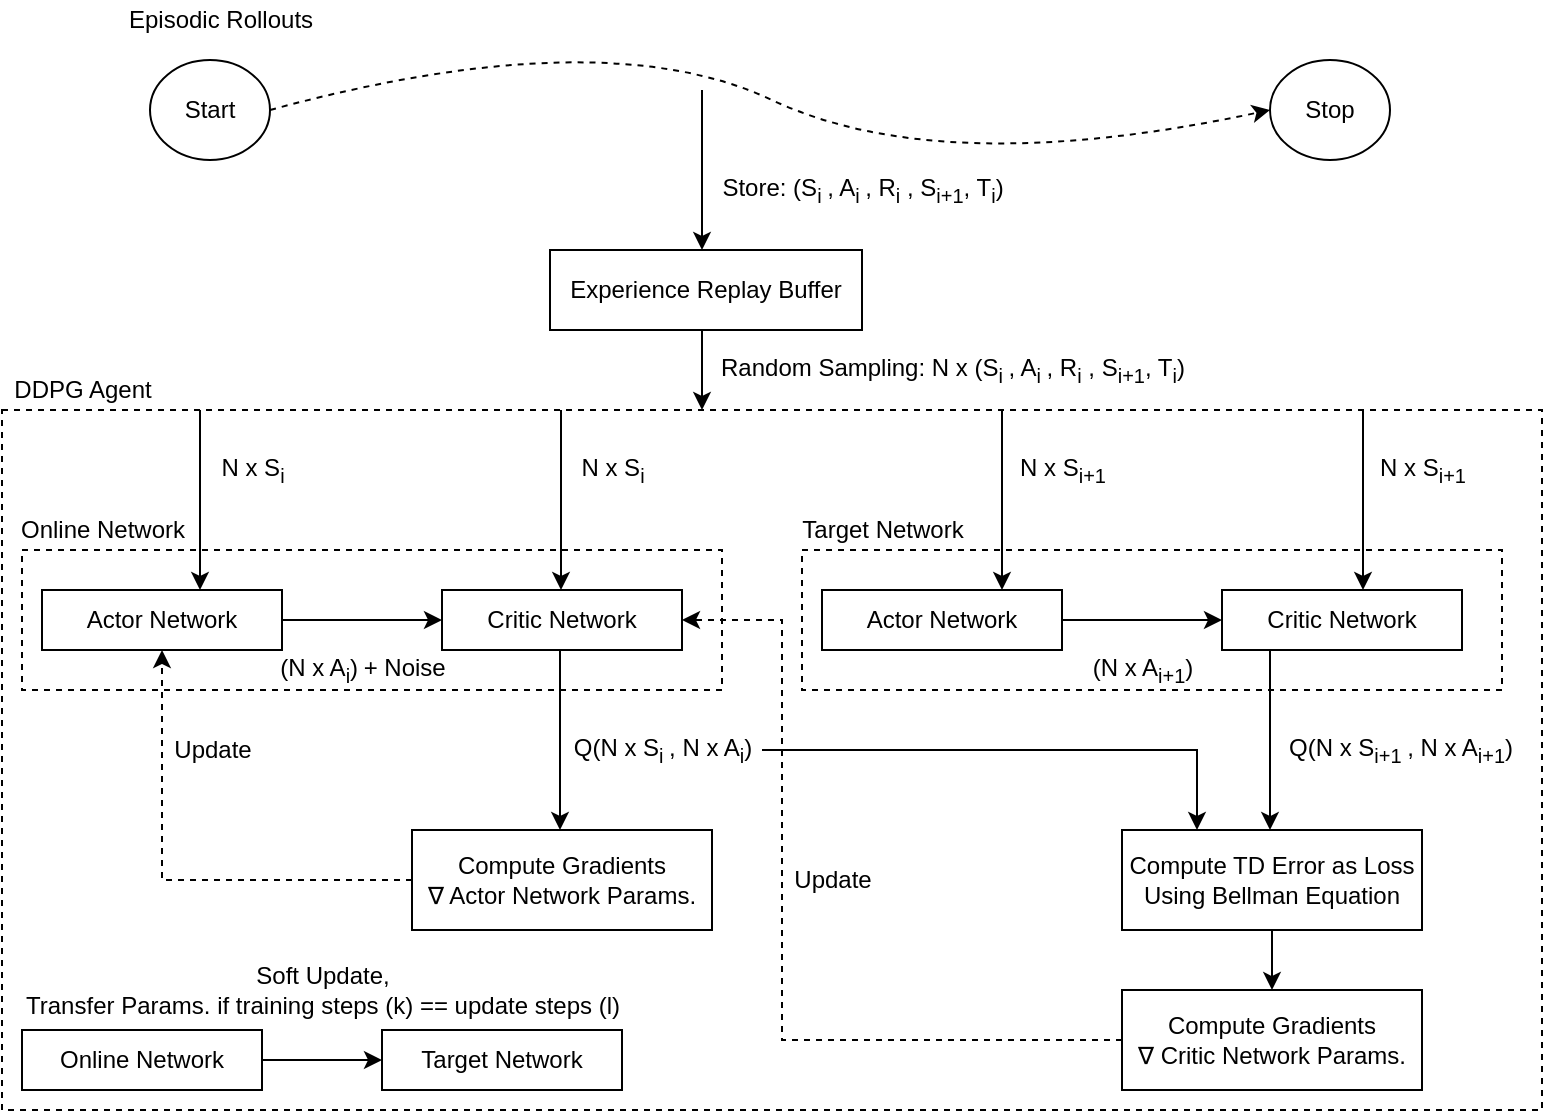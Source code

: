 <mxfile version="16.5.2" type="device"><diagram id="kTRMjmsaQn8JlxM7AO75" name="Page-1"><mxGraphModel dx="1422" dy="786" grid="1" gridSize="10" guides="1" tooltips="1" connect="1" arrows="1" fold="1" page="1" pageScale="1" pageWidth="827" pageHeight="1169" math="0" shadow="0"><root><mxCell id="0"/><mxCell id="1" parent="0"/><mxCell id="9P8VMHmREc_Mkh1Rg7YN-19" value="" style="rounded=0;whiteSpace=wrap;html=1;dashed=1;" vertex="1" parent="1"><mxGeometry x="40" y="310" width="770" height="350" as="geometry"/></mxCell><mxCell id="9P8VMHmREc_Mkh1Rg7YN-13" value="" style="rounded=0;whiteSpace=wrap;html=1;dashed=1;" vertex="1" parent="1"><mxGeometry x="50" y="380" width="350" height="70" as="geometry"/></mxCell><mxCell id="9P8VMHmREc_Mkh1Rg7YN-2" value="Episodic Rollouts" style="text;html=1;align=center;verticalAlign=middle;resizable=0;points=[];autosize=1;strokeColor=none;fillColor=none;" vertex="1" parent="1"><mxGeometry x="94" y="105" width="110" height="20" as="geometry"/></mxCell><mxCell id="9P8VMHmREc_Mkh1Rg7YN-3" value="Start" style="ellipse;whiteSpace=wrap;html=1;" vertex="1" parent="1"><mxGeometry x="114" y="135" width="60" height="50" as="geometry"/></mxCell><mxCell id="9P8VMHmREc_Mkh1Rg7YN-4" value="Stop" style="ellipse;whiteSpace=wrap;html=1;" vertex="1" parent="1"><mxGeometry x="674" y="135" width="60" height="50" as="geometry"/></mxCell><mxCell id="9P8VMHmREc_Mkh1Rg7YN-5" value="" style="curved=1;endArrow=classic;html=1;rounded=0;entryX=0;entryY=0.5;entryDx=0;entryDy=0;exitX=1;exitY=0.5;exitDx=0;exitDy=0;dashed=1;" edge="1" parent="1" source="9P8VMHmREc_Mkh1Rg7YN-3" target="9P8VMHmREc_Mkh1Rg7YN-4"><mxGeometry width="50" height="50" relative="1" as="geometry"><mxPoint x="390" y="445" as="sourcePoint"/><mxPoint x="440" y="395" as="targetPoint"/><Array as="points"><mxPoint x="340" y="115"/><mxPoint x="510" y="195"/></Array></mxGeometry></mxCell><mxCell id="9P8VMHmREc_Mkh1Rg7YN-6" value="Experience Replay Buffer" style="rounded=0;whiteSpace=wrap;html=1;" vertex="1" parent="1"><mxGeometry x="314" y="230" width="156" height="40" as="geometry"/></mxCell><mxCell id="9P8VMHmREc_Mkh1Rg7YN-7" value="" style="endArrow=classic;html=1;rounded=0;" edge="1" parent="1"><mxGeometry width="50" height="50" relative="1" as="geometry"><mxPoint x="390" y="150" as="sourcePoint"/><mxPoint x="390" y="230" as="targetPoint"/></mxGeometry></mxCell><mxCell id="9P8VMHmREc_Mkh1Rg7YN-8" value="Store: (S&lt;sub&gt;i &lt;/sub&gt;, A&lt;sub&gt;i&amp;nbsp;&lt;/sub&gt;, R&lt;sub&gt;i&lt;/sub&gt; , S&lt;sub&gt;i+1&lt;/sub&gt;, T&lt;sub&gt;i&lt;/sub&gt;)" style="text;html=1;align=center;verticalAlign=middle;resizable=0;points=[];autosize=1;strokeColor=none;fillColor=none;" vertex="1" parent="1"><mxGeometry x="390" y="190" width="160" height="20" as="geometry"/></mxCell><mxCell id="9P8VMHmREc_Mkh1Rg7YN-9" value="" style="endArrow=classic;html=1;rounded=0;" edge="1" parent="1"><mxGeometry width="50" height="50" relative="1" as="geometry"><mxPoint x="390" y="270" as="sourcePoint"/><mxPoint x="390" y="310" as="targetPoint"/></mxGeometry></mxCell><mxCell id="9P8VMHmREc_Mkh1Rg7YN-10" value="Random Sampling: N x (S&lt;sub&gt;i &lt;/sub&gt;, A&lt;sub&gt;i&amp;nbsp;&lt;/sub&gt;, R&lt;sub&gt;i&lt;/sub&gt; , S&lt;sub&gt;i+1&lt;/sub&gt;, T&lt;sub&gt;i&lt;/sub&gt;)" style="text;html=1;align=center;verticalAlign=middle;resizable=0;points=[];autosize=1;strokeColor=none;fillColor=none;" vertex="1" parent="1"><mxGeometry x="390" y="280" width="250" height="20" as="geometry"/></mxCell><mxCell id="9P8VMHmREc_Mkh1Rg7YN-30" style="edgeStyle=orthogonalEdgeStyle;rounded=0;orthogonalLoop=1;jettySize=auto;html=1;exitX=1;exitY=0.5;exitDx=0;exitDy=0;" edge="1" parent="1" source="9P8VMHmREc_Mkh1Rg7YN-11" target="9P8VMHmREc_Mkh1Rg7YN-12"><mxGeometry relative="1" as="geometry"/></mxCell><mxCell id="9P8VMHmREc_Mkh1Rg7YN-11" value="Actor Network" style="rounded=0;whiteSpace=wrap;html=1;" vertex="1" parent="1"><mxGeometry x="60" y="400" width="120" height="30" as="geometry"/></mxCell><mxCell id="9P8VMHmREc_Mkh1Rg7YN-12" value="Critic Network" style="rounded=0;whiteSpace=wrap;html=1;" vertex="1" parent="1"><mxGeometry x="260" y="400" width="120" height="30" as="geometry"/></mxCell><mxCell id="9P8VMHmREc_Mkh1Rg7YN-14" value="Online Network" style="text;html=1;align=center;verticalAlign=middle;resizable=0;points=[];autosize=1;strokeColor=none;fillColor=none;" vertex="1" parent="1"><mxGeometry x="40" y="360" width="100" height="20" as="geometry"/></mxCell><mxCell id="9P8VMHmREc_Mkh1Rg7YN-15" value="" style="rounded=0;whiteSpace=wrap;html=1;dashed=1;" vertex="1" parent="1"><mxGeometry x="440" y="380" width="350" height="70" as="geometry"/></mxCell><mxCell id="9P8VMHmREc_Mkh1Rg7YN-37" style="edgeStyle=orthogonalEdgeStyle;rounded=0;orthogonalLoop=1;jettySize=auto;html=1;exitX=1;exitY=0.5;exitDx=0;exitDy=0;fontSize=12;fontColor=#000000;" edge="1" parent="1" source="9P8VMHmREc_Mkh1Rg7YN-16" target="9P8VMHmREc_Mkh1Rg7YN-17"><mxGeometry relative="1" as="geometry"/></mxCell><mxCell id="9P8VMHmREc_Mkh1Rg7YN-16" value="Actor Network" style="rounded=0;whiteSpace=wrap;html=1;" vertex="1" parent="1"><mxGeometry x="450" y="400" width="120" height="30" as="geometry"/></mxCell><mxCell id="9P8VMHmREc_Mkh1Rg7YN-17" value="Critic Network" style="rounded=0;whiteSpace=wrap;html=1;" vertex="1" parent="1"><mxGeometry x="650" y="400" width="120" height="30" as="geometry"/></mxCell><mxCell id="9P8VMHmREc_Mkh1Rg7YN-18" value="Target Network" style="text;html=1;align=center;verticalAlign=middle;resizable=0;points=[];autosize=1;strokeColor=none;fillColor=none;" vertex="1" parent="1"><mxGeometry x="430" y="360" width="100" height="20" as="geometry"/></mxCell><mxCell id="9P8VMHmREc_Mkh1Rg7YN-20" value="" style="endArrow=classic;html=1;rounded=0;" edge="1" parent="1"><mxGeometry width="50" height="50" relative="1" as="geometry"><mxPoint x="139" y="310" as="sourcePoint"/><mxPoint x="139" y="400" as="targetPoint"/></mxGeometry></mxCell><mxCell id="9P8VMHmREc_Mkh1Rg7YN-21" value="" style="endArrow=classic;html=1;rounded=0;" edge="1" parent="1"><mxGeometry width="50" height="50" relative="1" as="geometry"><mxPoint x="319.5" y="310" as="sourcePoint"/><mxPoint x="319.5" y="400" as="targetPoint"/></mxGeometry></mxCell><mxCell id="9P8VMHmREc_Mkh1Rg7YN-22" value="" style="endArrow=classic;html=1;rounded=0;" edge="1" parent="1"><mxGeometry width="50" height="50" relative="1" as="geometry"><mxPoint x="540" y="310" as="sourcePoint"/><mxPoint x="540" y="400" as="targetPoint"/></mxGeometry></mxCell><mxCell id="9P8VMHmREc_Mkh1Rg7YN-23" value="" style="endArrow=classic;html=1;rounded=0;" edge="1" parent="1"><mxGeometry width="50" height="50" relative="1" as="geometry"><mxPoint x="720.5" y="310" as="sourcePoint"/><mxPoint x="720.5" y="400" as="targetPoint"/></mxGeometry></mxCell><mxCell id="9P8VMHmREc_Mkh1Rg7YN-24" value="N x S&lt;sub&gt;i&lt;/sub&gt;" style="text;html=1;align=center;verticalAlign=middle;resizable=0;points=[];autosize=1;strokeColor=none;fillColor=none;" vertex="1" parent="1"><mxGeometry x="140" y="330" width="50" height="20" as="geometry"/></mxCell><mxCell id="9P8VMHmREc_Mkh1Rg7YN-25" value="N x S&lt;sub&gt;i&lt;/sub&gt;" style="text;html=1;align=center;verticalAlign=middle;resizable=0;points=[];autosize=1;strokeColor=none;fillColor=none;" vertex="1" parent="1"><mxGeometry x="320" y="330" width="50" height="20" as="geometry"/></mxCell><mxCell id="9P8VMHmREc_Mkh1Rg7YN-26" value="N x S&lt;sub&gt;i+1&lt;/sub&gt;" style="text;html=1;align=center;verticalAlign=middle;resizable=0;points=[];autosize=1;strokeColor=none;fillColor=none;" vertex="1" parent="1"><mxGeometry x="540" y="330" width="60" height="20" as="geometry"/></mxCell><mxCell id="9P8VMHmREc_Mkh1Rg7YN-27" value="N x S&lt;sub&gt;i+1&lt;/sub&gt;" style="text;html=1;align=center;verticalAlign=middle;resizable=0;points=[];autosize=1;strokeColor=none;fillColor=none;" vertex="1" parent="1"><mxGeometry x="720" y="330" width="60" height="20" as="geometry"/></mxCell><mxCell id="9P8VMHmREc_Mkh1Rg7YN-31" value="(N x A&lt;sub&gt;i&lt;/sub&gt;)&lt;sub&gt;&amp;nbsp;&lt;/sub&gt;+ Noise" style="text;html=1;align=center;verticalAlign=middle;resizable=0;points=[];autosize=1;strokeColor=none;fillColor=none;" vertex="1" parent="1"><mxGeometry x="170" y="430" width="100" height="20" as="geometry"/></mxCell><mxCell id="9P8VMHmREc_Mkh1Rg7YN-32" value="" style="endArrow=classic;html=1;rounded=0;" edge="1" parent="1"><mxGeometry width="50" height="50" relative="1" as="geometry"><mxPoint x="319" y="430" as="sourcePoint"/><mxPoint x="319" y="520" as="targetPoint"/></mxGeometry></mxCell><mxCell id="9P8VMHmREc_Mkh1Rg7YN-42" style="edgeStyle=orthogonalEdgeStyle;rounded=0;orthogonalLoop=1;jettySize=auto;html=1;entryX=0.25;entryY=0;entryDx=0;entryDy=0;fontSize=12;fontColor=#000000;" edge="1" parent="1" source="9P8VMHmREc_Mkh1Rg7YN-33" target="9P8VMHmREc_Mkh1Rg7YN-41"><mxGeometry relative="1" as="geometry"/></mxCell><mxCell id="9P8VMHmREc_Mkh1Rg7YN-33" value="Q(N x S&lt;sub&gt;i&amp;nbsp;&lt;/sub&gt;, N x A&lt;sub&gt;i&lt;/sub&gt;)" style="text;html=1;align=center;verticalAlign=middle;resizable=0;points=[];autosize=1;strokeColor=none;fillColor=none;" vertex="1" parent="1"><mxGeometry x="320" y="470" width="100" height="20" as="geometry"/></mxCell><mxCell id="9P8VMHmREc_Mkh1Rg7YN-35" style="edgeStyle=orthogonalEdgeStyle;rounded=0;orthogonalLoop=1;jettySize=auto;html=1;entryX=0.5;entryY=1;entryDx=0;entryDy=0;fontSize=12;fontColor=#000000;dashed=1;" edge="1" parent="1" source="9P8VMHmREc_Mkh1Rg7YN-34" target="9P8VMHmREc_Mkh1Rg7YN-11"><mxGeometry relative="1" as="geometry"/></mxCell><mxCell id="9P8VMHmREc_Mkh1Rg7YN-34" value="Compute Gradients&lt;br&gt;&lt;span style=&quot;font-family: &amp;#34;arial&amp;#34; , sans-serif ; text-align: left&quot;&gt;&lt;font style=&quot;font-size: 12px&quot;&gt;∇ Actor Network Params.&lt;/font&gt;&lt;/span&gt;" style="rounded=0;whiteSpace=wrap;html=1;" vertex="1" parent="1"><mxGeometry x="245" y="520" width="150" height="50" as="geometry"/></mxCell><mxCell id="9P8VMHmREc_Mkh1Rg7YN-36" value="Update" style="text;html=1;align=center;verticalAlign=middle;resizable=0;points=[];autosize=1;strokeColor=none;fillColor=none;fontSize=12;fontColor=#000000;" vertex="1" parent="1"><mxGeometry x="120" y="470" width="50" height="20" as="geometry"/></mxCell><mxCell id="9P8VMHmREc_Mkh1Rg7YN-38" value="(N x A&lt;sub&gt;i+1&lt;/sub&gt;)" style="text;html=1;align=center;verticalAlign=middle;resizable=0;points=[];autosize=1;strokeColor=none;fillColor=none;" vertex="1" parent="1"><mxGeometry x="575" y="430" width="70" height="20" as="geometry"/></mxCell><mxCell id="9P8VMHmREc_Mkh1Rg7YN-39" value="" style="endArrow=classic;html=1;rounded=0;" edge="1" parent="1"><mxGeometry width="50" height="50" relative="1" as="geometry"><mxPoint x="674" y="430" as="sourcePoint"/><mxPoint x="674" y="520" as="targetPoint"/></mxGeometry></mxCell><mxCell id="9P8VMHmREc_Mkh1Rg7YN-40" value="Q(N x S&lt;sub&gt;i+1&amp;nbsp;&lt;/sub&gt;, N x A&lt;sub&gt;i+1&lt;/sub&gt;)" style="text;html=1;align=center;verticalAlign=middle;resizable=0;points=[];autosize=1;strokeColor=none;fillColor=none;" vertex="1" parent="1"><mxGeometry x="674" y="470" width="130" height="20" as="geometry"/></mxCell><mxCell id="9P8VMHmREc_Mkh1Rg7YN-45" style="edgeStyle=orthogonalEdgeStyle;rounded=0;orthogonalLoop=1;jettySize=auto;html=1;fontSize=12;fontColor=#000000;" edge="1" parent="1" source="9P8VMHmREc_Mkh1Rg7YN-41" target="9P8VMHmREc_Mkh1Rg7YN-44"><mxGeometry relative="1" as="geometry"/></mxCell><mxCell id="9P8VMHmREc_Mkh1Rg7YN-41" value="Compute TD Error as Loss&lt;br&gt;Using Bellman Equation" style="rounded=0;whiteSpace=wrap;html=1;" vertex="1" parent="1"><mxGeometry x="600" y="520" width="150" height="50" as="geometry"/></mxCell><mxCell id="9P8VMHmREc_Mkh1Rg7YN-43" value="DDPG Agent" style="text;html=1;align=center;verticalAlign=middle;resizable=0;points=[];autosize=1;strokeColor=none;fillColor=none;fontSize=12;fontColor=#000000;" vertex="1" parent="1"><mxGeometry x="40" y="290" width="80" height="20" as="geometry"/></mxCell><mxCell id="9P8VMHmREc_Mkh1Rg7YN-46" style="edgeStyle=orthogonalEdgeStyle;rounded=0;orthogonalLoop=1;jettySize=auto;html=1;exitX=0;exitY=0.5;exitDx=0;exitDy=0;entryX=1;entryY=0.5;entryDx=0;entryDy=0;fontSize=12;fontColor=#000000;dashed=1;" edge="1" parent="1" source="9P8VMHmREc_Mkh1Rg7YN-44" target="9P8VMHmREc_Mkh1Rg7YN-12"><mxGeometry relative="1" as="geometry"><Array as="points"><mxPoint x="430" y="625"/></Array></mxGeometry></mxCell><mxCell id="9P8VMHmREc_Mkh1Rg7YN-44" value="Compute Gradients&lt;br&gt;&lt;span style=&quot;font-family: &amp;#34;arial&amp;#34; , sans-serif ; text-align: left&quot;&gt;&lt;font style=&quot;font-size: 12px&quot;&gt;∇ Critic Network Params.&lt;/font&gt;&lt;/span&gt;" style="rounded=0;whiteSpace=wrap;html=1;" vertex="1" parent="1"><mxGeometry x="600" y="600" width="150" height="50" as="geometry"/></mxCell><mxCell id="9P8VMHmREc_Mkh1Rg7YN-47" value="Update" style="text;html=1;align=center;verticalAlign=middle;resizable=0;points=[];autosize=1;strokeColor=none;fillColor=none;fontSize=12;fontColor=#000000;" vertex="1" parent="1"><mxGeometry x="430" y="535" width="50" height="20" as="geometry"/></mxCell><mxCell id="9P8VMHmREc_Mkh1Rg7YN-50" style="edgeStyle=orthogonalEdgeStyle;rounded=0;orthogonalLoop=1;jettySize=auto;html=1;entryX=0;entryY=0.5;entryDx=0;entryDy=0;fontSize=12;fontColor=#000000;" edge="1" parent="1" source="9P8VMHmREc_Mkh1Rg7YN-48" target="9P8VMHmREc_Mkh1Rg7YN-49"><mxGeometry relative="1" as="geometry"/></mxCell><mxCell id="9P8VMHmREc_Mkh1Rg7YN-48" value="Online Network" style="rounded=0;whiteSpace=wrap;html=1;labelBackgroundColor=none;fontSize=12;fontColor=#000000;" vertex="1" parent="1"><mxGeometry x="50" y="620" width="120" height="30" as="geometry"/></mxCell><mxCell id="9P8VMHmREc_Mkh1Rg7YN-49" value="Target Network" style="rounded=0;whiteSpace=wrap;html=1;labelBackgroundColor=none;fontSize=12;fontColor=#000000;" vertex="1" parent="1"><mxGeometry x="230" y="620" width="120" height="30" as="geometry"/></mxCell><mxCell id="9P8VMHmREc_Mkh1Rg7YN-51" value="Soft Update,&lt;br&gt;Transfer Params. if training steps (k) == update steps (l)" style="text;html=1;align=center;verticalAlign=middle;resizable=0;points=[];autosize=1;strokeColor=none;fillColor=none;fontSize=12;fontColor=#000000;" vertex="1" parent="1"><mxGeometry x="45" y="585" width="310" height="30" as="geometry"/></mxCell></root></mxGraphModel></diagram></mxfile>